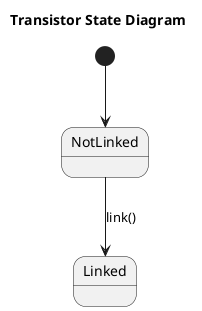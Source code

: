 @startuml transistor
title Transistor State Diagram

[*] --> NotLinked
NotLinked --> Linked : link()

@enduml